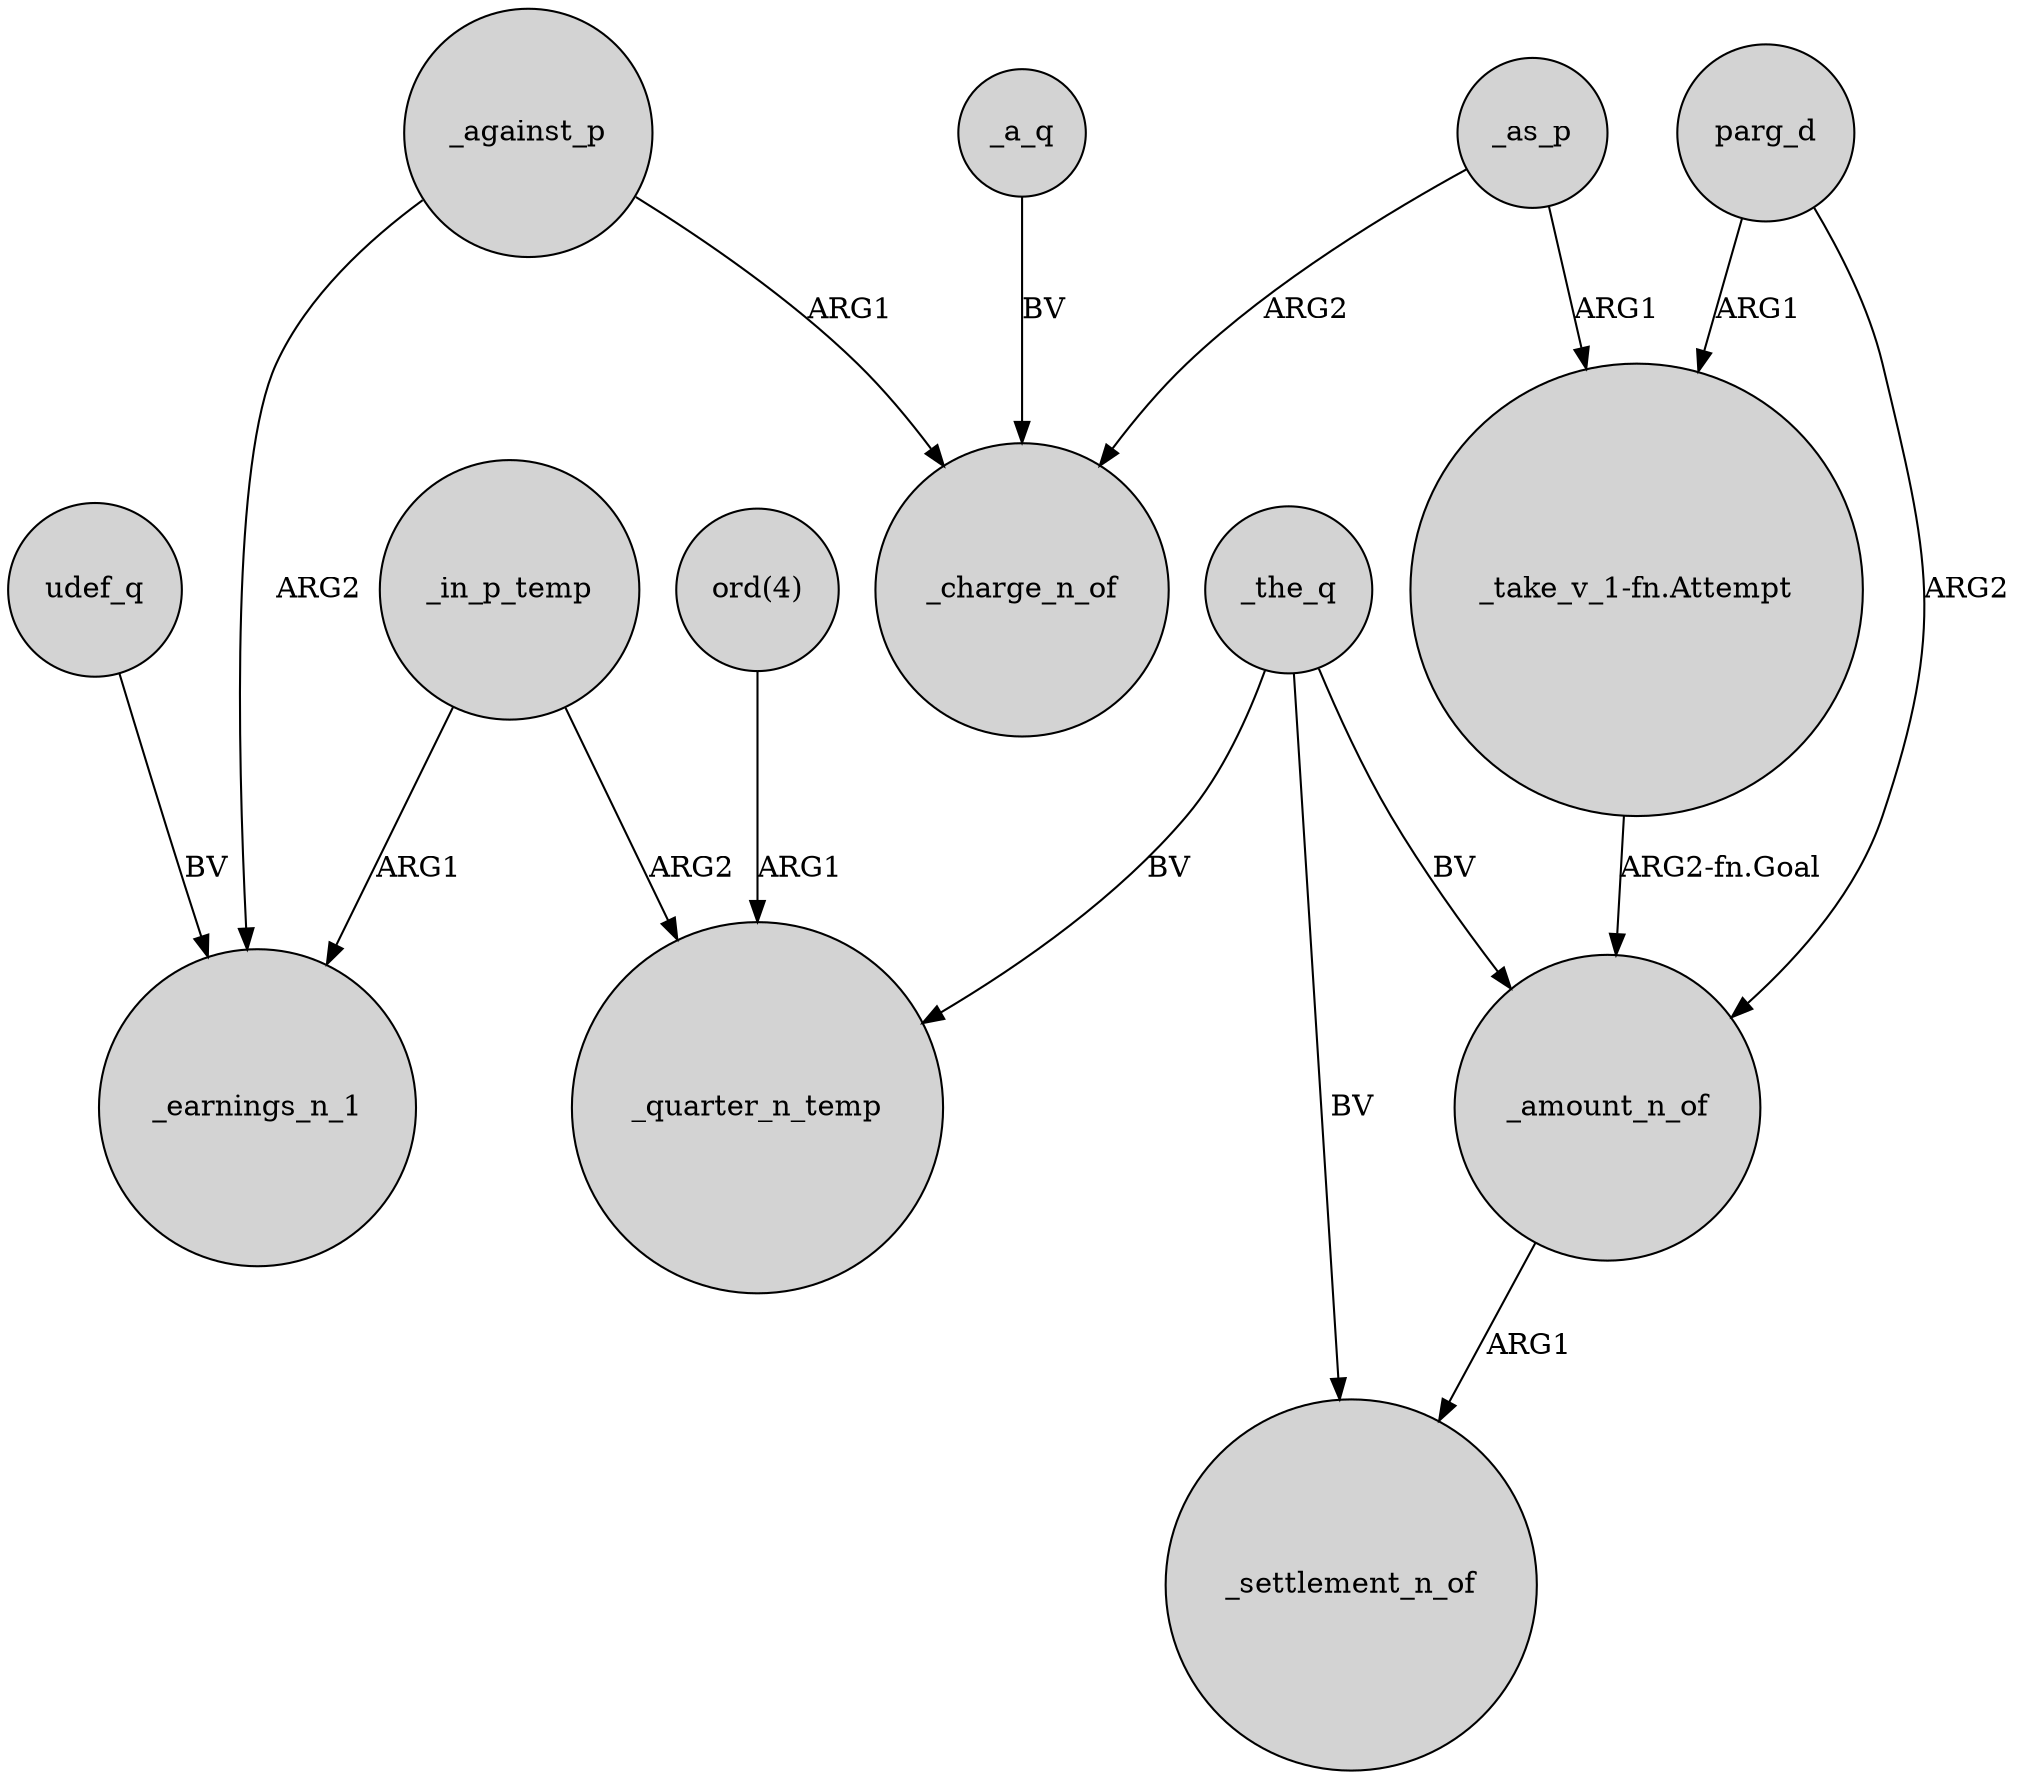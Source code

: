 digraph {
	node [shape=circle style=filled]
	_against_p -> _earnings_n_1 [label=ARG2]
	_as_p -> _charge_n_of [label=ARG2]
	udef_q -> _earnings_n_1 [label=BV]
	"_take_v_1-fn.Attempt" -> _amount_n_of [label="ARG2-fn.Goal"]
	_the_q -> _settlement_n_of [label=BV]
	_in_p_temp -> _quarter_n_temp [label=ARG2]
	_a_q -> _charge_n_of [label=BV]
	_the_q -> _amount_n_of [label=BV]
	parg_d -> _amount_n_of [label=ARG2]
	_in_p_temp -> _earnings_n_1 [label=ARG1]
	_amount_n_of -> _settlement_n_of [label=ARG1]
	"ord(4)" -> _quarter_n_temp [label=ARG1]
	_against_p -> _charge_n_of [label=ARG1]
	_as_p -> "_take_v_1-fn.Attempt" [label=ARG1]
	_the_q -> _quarter_n_temp [label=BV]
	parg_d -> "_take_v_1-fn.Attempt" [label=ARG1]
}
